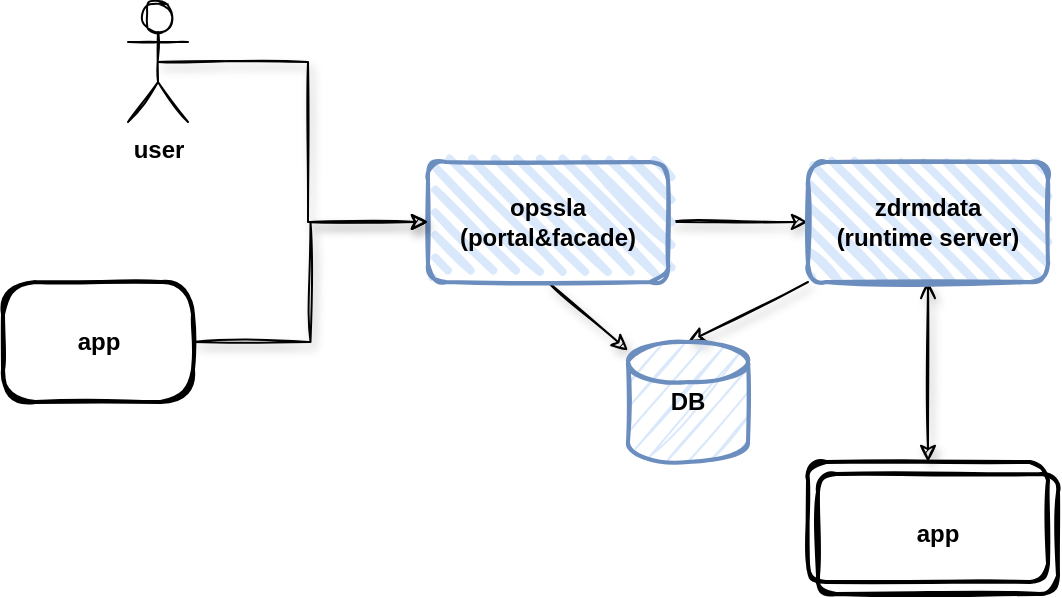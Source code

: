 <mxfile version="13.4.4" type="github" pages="3">
  <diagram id="PEKc1L_drBupShQN1M54" name="Page-2">
    <mxGraphModel dx="946" dy="545" grid="0" gridSize="10" guides="1" tooltips="1" connect="1" arrows="1" fold="1" page="1" pageScale="1" pageWidth="827" pageHeight="1169" math="0" shadow="0">
      <root>
        <mxCell id="YP36jwB_scypkNZuDLBu-0" />
        <mxCell id="YP36jwB_scypkNZuDLBu-1" parent="YP36jwB_scypkNZuDLBu-0" />
        <mxCell id="pvU2TSU-oEgRy-8lBq_r-0" style="edgeStyle=orthogonalEdgeStyle;rounded=0;orthogonalLoop=1;jettySize=auto;html=1;exitX=1;exitY=0.5;exitDx=0;exitDy=0;entryX=0;entryY=0.5;entryDx=0;entryDy=0;shadow=1;sketch=1;" edge="1" parent="YP36jwB_scypkNZuDLBu-1" source="pvU2TSU-oEgRy-8lBq_r-2" target="pvU2TSU-oEgRy-8lBq_r-6">
          <mxGeometry relative="1" as="geometry" />
        </mxCell>
        <mxCell id="pvU2TSU-oEgRy-8lBq_r-1" style="edgeStyle=none;rounded=1;sketch=1;orthogonalLoop=1;jettySize=auto;html=1;exitX=0.5;exitY=1;exitDx=0;exitDy=0;shadow=1;startArrow=none;startFill=0;" edge="1" parent="YP36jwB_scypkNZuDLBu-1" source="pvU2TSU-oEgRy-8lBq_r-2" target="pvU2TSU-oEgRy-8lBq_r-17">
          <mxGeometry relative="1" as="geometry" />
        </mxCell>
        <mxCell id="pvU2TSU-oEgRy-8lBq_r-2" value="&lt;b&gt;opssla&lt;br&gt;(portal&amp;amp;facade)&lt;/b&gt;" style="rounded=1;whiteSpace=wrap;html=1;strokeWidth=2;fillWeight=4;hachureGap=8;hachureAngle=45;sketch=1;fillColor=#dae8fc;strokeColor=#6c8ebf;" vertex="1" parent="YP36jwB_scypkNZuDLBu-1">
          <mxGeometry x="270" y="230" width="120" height="60" as="geometry" />
        </mxCell>
        <mxCell id="pvU2TSU-oEgRy-8lBq_r-3" style="edgeStyle=orthogonalEdgeStyle;rounded=0;orthogonalLoop=1;jettySize=auto;html=1;exitX=0.5;exitY=1;exitDx=0;exitDy=0;entryX=0.5;entryY=0;entryDx=0;entryDy=0;startArrow=open;startFill=0;shadow=1;sketch=1;" edge="1" parent="YP36jwB_scypkNZuDLBu-1" source="pvU2TSU-oEgRy-8lBq_r-6" target="pvU2TSU-oEgRy-8lBq_r-7">
          <mxGeometry relative="1" as="geometry" />
        </mxCell>
        <mxCell id="pvU2TSU-oEgRy-8lBq_r-5" style="edgeStyle=none;rounded=1;sketch=1;orthogonalLoop=1;jettySize=auto;html=1;exitX=0;exitY=1;exitDx=0;exitDy=0;entryX=0.5;entryY=0;entryDx=0;entryDy=0;entryPerimeter=0;shadow=1;startArrow=none;startFill=0;" edge="1" parent="YP36jwB_scypkNZuDLBu-1" source="pvU2TSU-oEgRy-8lBq_r-6" target="pvU2TSU-oEgRy-8lBq_r-17">
          <mxGeometry relative="1" as="geometry" />
        </mxCell>
        <mxCell id="pvU2TSU-oEgRy-8lBq_r-6" value="&lt;b&gt;zdrmdata&lt;br&gt;(runtime server)&lt;/b&gt;" style="rounded=1;whiteSpace=wrap;html=1;strokeWidth=2;fillWeight=4;hachureGap=8;hachureAngle=45;sketch=1;fillColor=#dae8fc;strokeColor=#6c8ebf;" vertex="1" parent="YP36jwB_scypkNZuDLBu-1">
          <mxGeometry x="460" y="230" width="120" height="60" as="geometry" />
        </mxCell>
        <mxCell id="pvU2TSU-oEgRy-8lBq_r-7" value="" style="rounded=1;whiteSpace=wrap;html=1;strokeWidth=2;fillWeight=4;hachureGap=8;hachureAngle=45;sketch=1;fillColor=none;" vertex="1" parent="YP36jwB_scypkNZuDLBu-1">
          <mxGeometry x="460" y="380" width="120" height="60" as="geometry" />
        </mxCell>
        <mxCell id="pvU2TSU-oEgRy-8lBq_r-8" style="edgeStyle=orthogonalEdgeStyle;rounded=0;orthogonalLoop=1;jettySize=auto;html=1;exitX=0.5;exitY=0.5;exitDx=0;exitDy=0;exitPerimeter=0;entryX=0;entryY=0.5;entryDx=0;entryDy=0;shadow=1;sketch=1;" edge="1" parent="YP36jwB_scypkNZuDLBu-1" source="pvU2TSU-oEgRy-8lBq_r-9" target="pvU2TSU-oEgRy-8lBq_r-2">
          <mxGeometry relative="1" as="geometry">
            <mxPoint x="510" y="100" as="targetPoint" />
          </mxGeometry>
        </mxCell>
        <mxCell id="pvU2TSU-oEgRy-8lBq_r-9" value="&lt;b&gt;user&lt;/b&gt;" style="shape=umlActor;verticalLabelPosition=bottom;verticalAlign=top;html=1;outlineConnect=0;sketch=1;" vertex="1" parent="YP36jwB_scypkNZuDLBu-1">
          <mxGeometry x="120" y="150" width="30" height="60" as="geometry" />
        </mxCell>
        <mxCell id="pvU2TSU-oEgRy-8lBq_r-10" style="edgeStyle=orthogonalEdgeStyle;rounded=0;orthogonalLoop=1;jettySize=auto;html=1;exitX=1;exitY=0.5;exitDx=0;exitDy=0;entryX=0;entryY=0.5;entryDx=0;entryDy=0;shadow=1;sketch=1;" edge="1" parent="YP36jwB_scypkNZuDLBu-1" source="pvU2TSU-oEgRy-8lBq_r-11" target="pvU2TSU-oEgRy-8lBq_r-2">
          <mxGeometry relative="1" as="geometry" />
        </mxCell>
        <mxCell id="pvU2TSU-oEgRy-8lBq_r-11" value="&lt;b&gt;app&lt;/b&gt;" style="rounded=1;whiteSpace=wrap;html=1;strokeWidth=2;fillWeight=4;hachureGap=8;hachureAngle=45;sketch=1;fillColor=none;arcSize=27;" vertex="1" parent="YP36jwB_scypkNZuDLBu-1">
          <mxGeometry x="57.5" y="290" width="95" height="60" as="geometry" />
        </mxCell>
        <mxCell id="pvU2TSU-oEgRy-8lBq_r-13" value="&lt;b&gt;app&lt;/b&gt;" style="rounded=1;whiteSpace=wrap;html=1;strokeWidth=2;fillWeight=4;hachureGap=8;hachureAngle=45;sketch=1;fillColor=none;" vertex="1" parent="YP36jwB_scypkNZuDLBu-1">
          <mxGeometry x="465" y="386" width="120" height="60" as="geometry" />
        </mxCell>
        <mxCell id="pvU2TSU-oEgRy-8lBq_r-17" value="&lt;b&gt;DB&lt;/b&gt;" style="strokeWidth=2;html=1;shape=mxgraph.flowchart.database;whiteSpace=wrap;sketch=1;shadow=0;fillColor=#dae8fc;strokeColor=#6c8ebf;" vertex="1" parent="YP36jwB_scypkNZuDLBu-1">
          <mxGeometry x="370" y="320" width="60" height="60" as="geometry" />
        </mxCell>
      </root>
    </mxGraphModel>
  </diagram>
  <diagram id="m0SAfa3_Y6dOKCkV75EI" name="Page-3">
    <mxGraphModel dx="946" dy="545" grid="0" gridSize="10" guides="1" tooltips="1" connect="1" arrows="1" fold="1" page="1" pageScale="1" pageWidth="827" pageHeight="1169" math="0" shadow="0">
      <root>
        <mxCell id="biFO-zmuXHS4rhTJh73v-0" />
        <mxCell id="biFO-zmuXHS4rhTJh73v-1" parent="biFO-zmuXHS4rhTJh73v-0" />
        <mxCell id="1oUaTdBdwfrPtNK_WQy2-0" style="edgeStyle=orthogonalEdgeStyle;rounded=0;orthogonalLoop=1;jettySize=auto;html=1;exitX=1;exitY=0.5;exitDx=0;exitDy=0;entryX=0;entryY=0.5;entryDx=0;entryDy=0;shadow=1;sketch=1;" edge="1" parent="biFO-zmuXHS4rhTJh73v-1" source="1oUaTdBdwfrPtNK_WQy2-1" target="1oUaTdBdwfrPtNK_WQy2-3">
          <mxGeometry relative="1" as="geometry" />
        </mxCell>
        <mxCell id="uHUoh7Vm9FFsaxpUl9q6-2" style="edgeStyle=none;rounded=1;sketch=1;orthogonalLoop=1;jettySize=auto;html=1;exitX=0.5;exitY=1;exitDx=0;exitDy=0;shadow=1;startArrow=none;startFill=0;" edge="1" parent="biFO-zmuXHS4rhTJh73v-1" source="1oUaTdBdwfrPtNK_WQy2-1" target="uHUoh7Vm9FFsaxpUl9q6-0">
          <mxGeometry relative="1" as="geometry" />
        </mxCell>
        <mxCell id="1oUaTdBdwfrPtNK_WQy2-1" value="&lt;b&gt;opssla&lt;br&gt;(portal&amp;amp;facade)&lt;/b&gt;" style="rounded=1;whiteSpace=wrap;html=1;strokeWidth=2;fillWeight=4;hachureGap=8;hachureAngle=45;sketch=1;fillColor=#dae8fc;strokeColor=#6c8ebf;" vertex="1" parent="biFO-zmuXHS4rhTJh73v-1">
          <mxGeometry x="270" y="230" width="120" height="60" as="geometry" />
        </mxCell>
        <mxCell id="1oUaTdBdwfrPtNK_WQy2-2" style="edgeStyle=orthogonalEdgeStyle;rounded=0;orthogonalLoop=1;jettySize=auto;html=1;exitX=0.5;exitY=1;exitDx=0;exitDy=0;entryX=0.5;entryY=0;entryDx=0;entryDy=0;startArrow=open;startFill=0;shadow=1;sketch=1;" edge="1" parent="biFO-zmuXHS4rhTJh73v-1" source="1oUaTdBdwfrPtNK_WQy2-3" target="1oUaTdBdwfrPtNK_WQy2-4">
          <mxGeometry relative="1" as="geometry" />
        </mxCell>
        <mxCell id="sEJwYycIz2o_o_bBrH6n-0" style="edgeStyle=orthogonalEdgeStyle;rounded=0;orthogonalLoop=1;jettySize=auto;html=1;exitX=1;exitY=0.5;exitDx=0;exitDy=0;entryX=0;entryY=0.5;entryDx=0;entryDy=0;startArrow=none;startFill=0;shadow=1;sketch=1;" edge="1" parent="biFO-zmuXHS4rhTJh73v-1" source="1oUaTdBdwfrPtNK_WQy2-3" target="1oUaTdBdwfrPtNK_WQy2-9">
          <mxGeometry relative="1" as="geometry" />
        </mxCell>
        <mxCell id="uHUoh7Vm9FFsaxpUl9q6-1" style="edgeStyle=none;rounded=1;sketch=1;orthogonalLoop=1;jettySize=auto;html=1;exitX=0;exitY=1;exitDx=0;exitDy=0;entryX=0.5;entryY=0;entryDx=0;entryDy=0;entryPerimeter=0;shadow=1;startArrow=none;startFill=0;" edge="1" parent="biFO-zmuXHS4rhTJh73v-1" source="1oUaTdBdwfrPtNK_WQy2-3" target="uHUoh7Vm9FFsaxpUl9q6-0">
          <mxGeometry relative="1" as="geometry" />
        </mxCell>
        <mxCell id="1oUaTdBdwfrPtNK_WQy2-3" value="&lt;b&gt;zdrmdata&lt;br&gt;(runtime server)&lt;/b&gt;" style="rounded=1;whiteSpace=wrap;html=1;strokeWidth=2;fillWeight=4;hachureGap=8;hachureAngle=45;sketch=1;fillColor=#dae8fc;strokeColor=#6c8ebf;" vertex="1" parent="biFO-zmuXHS4rhTJh73v-1">
          <mxGeometry x="460" y="230" width="120" height="60" as="geometry" />
        </mxCell>
        <mxCell id="1oUaTdBdwfrPtNK_WQy2-4" value="" style="rounded=1;whiteSpace=wrap;html=1;strokeWidth=2;fillWeight=4;hachureGap=8;hachureAngle=45;sketch=1;fillColor=none;" vertex="1" parent="biFO-zmuXHS4rhTJh73v-1">
          <mxGeometry x="460" y="380" width="120" height="60" as="geometry" />
        </mxCell>
        <mxCell id="1oUaTdBdwfrPtNK_WQy2-5" style="edgeStyle=orthogonalEdgeStyle;rounded=0;orthogonalLoop=1;jettySize=auto;html=1;exitX=0.5;exitY=0.5;exitDx=0;exitDy=0;exitPerimeter=0;entryX=0;entryY=0.5;entryDx=0;entryDy=0;shadow=1;sketch=1;" edge="1" parent="biFO-zmuXHS4rhTJh73v-1" source="1oUaTdBdwfrPtNK_WQy2-6" target="1oUaTdBdwfrPtNK_WQy2-1">
          <mxGeometry relative="1" as="geometry">
            <mxPoint x="510" y="100" as="targetPoint" />
          </mxGeometry>
        </mxCell>
        <mxCell id="1oUaTdBdwfrPtNK_WQy2-6" value="&lt;b&gt;user&lt;/b&gt;" style="shape=umlActor;verticalLabelPosition=bottom;verticalAlign=top;html=1;outlineConnect=0;sketch=1;" vertex="1" parent="biFO-zmuXHS4rhTJh73v-1">
          <mxGeometry x="120" y="150" width="30" height="60" as="geometry" />
        </mxCell>
        <mxCell id="1oUaTdBdwfrPtNK_WQy2-7" style="edgeStyle=orthogonalEdgeStyle;rounded=0;orthogonalLoop=1;jettySize=auto;html=1;exitX=1;exitY=0.5;exitDx=0;exitDy=0;entryX=0;entryY=0.5;entryDx=0;entryDy=0;shadow=1;sketch=1;" edge="1" parent="biFO-zmuXHS4rhTJh73v-1" source="1oUaTdBdwfrPtNK_WQy2-8" target="1oUaTdBdwfrPtNK_WQy2-1">
          <mxGeometry relative="1" as="geometry" />
        </mxCell>
        <mxCell id="1oUaTdBdwfrPtNK_WQy2-8" value="&lt;b&gt;app&lt;/b&gt;" style="rounded=1;whiteSpace=wrap;html=1;strokeWidth=2;fillWeight=4;hachureGap=8;hachureAngle=45;sketch=1;fillColor=none;arcSize=27;" vertex="1" parent="biFO-zmuXHS4rhTJh73v-1">
          <mxGeometry x="57.5" y="290" width="95" height="60" as="geometry" />
        </mxCell>
        <mxCell id="1oUaTdBdwfrPtNK_WQy2-9" value="&lt;b&gt;registry&lt;/b&gt;" style="rounded=1;whiteSpace=wrap;html=1;strokeWidth=2;fillWeight=4;hachureGap=8;hachureAngle=45;sketch=1;fillColor=#dae8fc;strokeColor=#6c8ebf;" vertex="1" parent="biFO-zmuXHS4rhTJh73v-1">
          <mxGeometry x="630" y="230" width="120" height="60" as="geometry" />
        </mxCell>
        <mxCell id="sEJwYycIz2o_o_bBrH6n-2" value="&lt;b&gt;app&lt;/b&gt;" style="rounded=1;whiteSpace=wrap;html=1;strokeWidth=2;fillWeight=4;hachureGap=8;hachureAngle=45;sketch=1;fillColor=none;" vertex="1" parent="biFO-zmuXHS4rhTJh73v-1">
          <mxGeometry x="465" y="386" width="120" height="60" as="geometry" />
        </mxCell>
        <mxCell id="sEJwYycIz2o_o_bBrH6n-6" style="orthogonalLoop=1;jettySize=auto;html=1;exitX=0.5;exitY=0;exitDx=0;exitDy=0;entryX=0.5;entryY=1;entryDx=0;entryDy=0;startArrow=classic;startFill=1;rounded=1;shadow=1;sketch=1;" edge="1" parent="biFO-zmuXHS4rhTJh73v-1" source="sEJwYycIz2o_o_bBrH6n-3" target="1oUaTdBdwfrPtNK_WQy2-9">
          <mxGeometry relative="1" as="geometry" />
        </mxCell>
        <mxCell id="sEJwYycIz2o_o_bBrH6n-3" value="" style="rounded=1;whiteSpace=wrap;html=1;strokeWidth=2;fillWeight=4;hachureGap=8;hachureAngle=45;sketch=1;fillColor=none;" vertex="1" parent="biFO-zmuXHS4rhTJh73v-1">
          <mxGeometry x="630" y="380" width="120" height="60" as="geometry" />
        </mxCell>
        <mxCell id="sEJwYycIz2o_o_bBrH6n-4" value="&lt;b&gt;app&lt;br&gt;(旧sdk)&lt;/b&gt;" style="rounded=1;whiteSpace=wrap;html=1;strokeWidth=2;fillWeight=4;hachureGap=8;hachureAngle=45;sketch=1;fillColor=none;" vertex="1" parent="biFO-zmuXHS4rhTJh73v-1">
          <mxGeometry x="636" y="386" width="120" height="60" as="geometry" />
        </mxCell>
        <mxCell id="uHUoh7Vm9FFsaxpUl9q6-0" value="&lt;b&gt;DB&lt;/b&gt;" style="strokeWidth=2;html=1;shape=mxgraph.flowchart.database;whiteSpace=wrap;sketch=1;shadow=0;fillColor=#dae8fc;strokeColor=#6c8ebf;" vertex="1" parent="biFO-zmuXHS4rhTJh73v-1">
          <mxGeometry x="370" y="320" width="60" height="60" as="geometry" />
        </mxCell>
      </root>
    </mxGraphModel>
  </diagram>
  <diagram id="ldlxvWJ0ce-rd2x8HpPy" name="Page-4">
    <mxGraphModel dx="946" dy="545" grid="0" gridSize="10" guides="1" tooltips="1" connect="1" arrows="1" fold="1" page="0" pageScale="1" pageWidth="827" pageHeight="1169" math="0" shadow="0">
      <root>
        <mxCell id="q5ezSb7v5aVORI_mwJbG-0" />
        <mxCell id="q5ezSb7v5aVORI_mwJbG-1" parent="q5ezSb7v5aVORI_mwJbG-0" />
        <mxCell id="knu5-bbV426q5lI1CqQS-23" value="" style="rounded=0;whiteSpace=wrap;html=1;shadow=0;sketch=1;" vertex="1" parent="q5ezSb7v5aVORI_mwJbG-1">
          <mxGeometry x="530" y="350" width="350" height="190" as="geometry" />
        </mxCell>
        <mxCell id="knu5-bbV426q5lI1CqQS-20" value="" style="rounded=0;whiteSpace=wrap;html=1;shadow=0;sketch=1;" vertex="1" parent="q5ezSb7v5aVORI_mwJbG-1">
          <mxGeometry x="530" y="90" width="350" height="190" as="geometry" />
        </mxCell>
        <mxCell id="knu5-bbV426q5lI1CqQS-0" style="rounded=0;orthogonalLoop=1;jettySize=auto;html=1;exitX=1;exitY=0.25;exitDx=0;exitDy=0;entryX=0;entryY=0.5;entryDx=0;entryDy=0;shadow=1;sketch=1;" edge="1" parent="q5ezSb7v5aVORI_mwJbG-1" source="knu5-bbV426q5lI1CqQS-2" target="knu5-bbV426q5lI1CqQS-6">
          <mxGeometry relative="1" as="geometry" />
        </mxCell>
        <mxCell id="knu5-bbV426q5lI1CqQS-1" style="edgeStyle=none;rounded=1;sketch=1;orthogonalLoop=1;jettySize=auto;html=1;exitX=0.5;exitY=1;exitDx=0;exitDy=0;shadow=1;startArrow=none;startFill=0;" edge="1" parent="q5ezSb7v5aVORI_mwJbG-1" source="knu5-bbV426q5lI1CqQS-2" target="knu5-bbV426q5lI1CqQS-17">
          <mxGeometry relative="1" as="geometry" />
        </mxCell>
        <mxCell id="knu5-bbV426q5lI1CqQS-22" style="edgeStyle=none;rounded=1;sketch=1;orthogonalLoop=1;jettySize=auto;html=1;exitX=1;exitY=0.25;exitDx=0;exitDy=0;entryX=0;entryY=0.5;entryDx=0;entryDy=0;shadow=1;startArrow=none;startFill=0;" edge="1" parent="q5ezSb7v5aVORI_mwJbG-1" source="knu5-bbV426q5lI1CqQS-2" target="knu5-bbV426q5lI1CqQS-18">
          <mxGeometry relative="1" as="geometry" />
        </mxCell>
        <mxCell id="knu5-bbV426q5lI1CqQS-28" style="edgeStyle=none;rounded=1;sketch=1;orthogonalLoop=1;jettySize=auto;html=1;exitX=1;exitY=0.75;exitDx=0;exitDy=0;entryX=0;entryY=0.5;entryDx=0;entryDy=0;shadow=1;startArrow=none;startFill=0;" edge="1" parent="q5ezSb7v5aVORI_mwJbG-1" source="knu5-bbV426q5lI1CqQS-2" target="knu5-bbV426q5lI1CqQS-24">
          <mxGeometry relative="1" as="geometry" />
        </mxCell>
        <mxCell id="knu5-bbV426q5lI1CqQS-29" style="edgeStyle=none;rounded=1;sketch=1;orthogonalLoop=1;jettySize=auto;html=1;exitX=1;exitY=0.75;exitDx=0;exitDy=0;entryX=0;entryY=0;entryDx=0;entryDy=0;shadow=1;startArrow=none;startFill=0;" edge="1" parent="q5ezSb7v5aVORI_mwJbG-1" source="knu5-bbV426q5lI1CqQS-2" target="knu5-bbV426q5lI1CqQS-25">
          <mxGeometry relative="1" as="geometry" />
        </mxCell>
        <mxCell id="knu5-bbV426q5lI1CqQS-2" value="&lt;b&gt;opssla&lt;br&gt;(portal&amp;amp;facade)&lt;/b&gt;" style="rounded=1;whiteSpace=wrap;html=1;strokeWidth=2;fillWeight=4;hachureGap=8;hachureAngle=45;sketch=1;fillColor=#dae8fc;strokeColor=#6c8ebf;" vertex="1" parent="q5ezSb7v5aVORI_mwJbG-1">
          <mxGeometry x="270" y="230" width="120" height="60" as="geometry" />
        </mxCell>
        <mxCell id="knu5-bbV426q5lI1CqQS-5" style="edgeStyle=none;rounded=1;sketch=1;orthogonalLoop=1;jettySize=auto;html=1;exitX=0;exitY=0.75;exitDx=0;exitDy=0;entryX=0.5;entryY=0;entryDx=0;entryDy=0;entryPerimeter=0;shadow=1;startArrow=none;startFill=0;" edge="1" parent="q5ezSb7v5aVORI_mwJbG-1" source="knu5-bbV426q5lI1CqQS-6" target="knu5-bbV426q5lI1CqQS-17">
          <mxGeometry relative="1" as="geometry" />
        </mxCell>
        <mxCell id="knu5-bbV426q5lI1CqQS-6" value="&lt;b&gt;zdrmdata&lt;br&gt;(runtime server)&lt;/b&gt;" style="rounded=1;whiteSpace=wrap;html=1;strokeWidth=2;fillWeight=4;hachureGap=8;hachureAngle=45;sketch=1;fillColor=#dae8fc;strokeColor=#6c8ebf;" vertex="1" parent="q5ezSb7v5aVORI_mwJbG-1">
          <mxGeometry x="560" y="120" width="120" height="60" as="geometry" />
        </mxCell>
        <mxCell id="knu5-bbV426q5lI1CqQS-7" value="" style="rounded=1;whiteSpace=wrap;html=1;strokeWidth=2;fillWeight=4;hachureGap=8;hachureAngle=45;sketch=1;fillColor=none;" vertex="1" parent="q5ezSb7v5aVORI_mwJbG-1">
          <mxGeometry x="730" y="123" width="120" height="60" as="geometry" />
        </mxCell>
        <mxCell id="knu5-bbV426q5lI1CqQS-8" style="edgeStyle=orthogonalEdgeStyle;rounded=0;orthogonalLoop=1;jettySize=auto;html=1;exitX=0.5;exitY=0.5;exitDx=0;exitDy=0;exitPerimeter=0;entryX=0;entryY=0.5;entryDx=0;entryDy=0;shadow=1;sketch=1;" edge="1" parent="q5ezSb7v5aVORI_mwJbG-1" source="knu5-bbV426q5lI1CqQS-9" target="knu5-bbV426q5lI1CqQS-2">
          <mxGeometry relative="1" as="geometry">
            <mxPoint x="510" y="100" as="targetPoint" />
          </mxGeometry>
        </mxCell>
        <mxCell id="knu5-bbV426q5lI1CqQS-9" value="&lt;b&gt;user&lt;/b&gt;" style="shape=umlActor;verticalLabelPosition=bottom;verticalAlign=top;html=1;outlineConnect=0;sketch=1;" vertex="1" parent="q5ezSb7v5aVORI_mwJbG-1">
          <mxGeometry x="120" y="150" width="30" height="60" as="geometry" />
        </mxCell>
        <mxCell id="knu5-bbV426q5lI1CqQS-10" style="edgeStyle=orthogonalEdgeStyle;rounded=0;orthogonalLoop=1;jettySize=auto;html=1;exitX=1;exitY=0.5;exitDx=0;exitDy=0;entryX=0;entryY=0.5;entryDx=0;entryDy=0;shadow=1;sketch=1;" edge="1" parent="q5ezSb7v5aVORI_mwJbG-1" source="knu5-bbV426q5lI1CqQS-11" target="knu5-bbV426q5lI1CqQS-2">
          <mxGeometry relative="1" as="geometry" />
        </mxCell>
        <mxCell id="knu5-bbV426q5lI1CqQS-11" value="&lt;b&gt;app&lt;/b&gt;" style="rounded=1;whiteSpace=wrap;html=1;strokeWidth=2;fillWeight=4;hachureGap=8;hachureAngle=45;sketch=1;fillColor=none;arcSize=27;" vertex="1" parent="q5ezSb7v5aVORI_mwJbG-1">
          <mxGeometry x="57.5" y="290" width="95" height="60" as="geometry" />
        </mxCell>
        <mxCell id="knu5-bbV426q5lI1CqQS-32" style="edgeStyle=none;rounded=1;sketch=1;orthogonalLoop=1;jettySize=auto;html=1;exitX=0;exitY=0.5;exitDx=0;exitDy=0;entryX=1;entryY=0.5;entryDx=0;entryDy=0;shadow=1;startArrow=none;startFill=0;" edge="1" parent="q5ezSb7v5aVORI_mwJbG-1" source="knu5-bbV426q5lI1CqQS-13" target="knu5-bbV426q5lI1CqQS-6">
          <mxGeometry relative="1" as="geometry" />
        </mxCell>
        <mxCell id="knu5-bbV426q5lI1CqQS-13" value="&lt;b&gt;app&lt;/b&gt;" style="rounded=1;whiteSpace=wrap;html=1;strokeWidth=2;fillWeight=4;hachureGap=8;hachureAngle=45;sketch=1;fillColor=none;" vertex="1" parent="q5ezSb7v5aVORI_mwJbG-1">
          <mxGeometry x="736" y="117" width="120" height="60" as="geometry" />
        </mxCell>
        <mxCell id="knu5-bbV426q5lI1CqQS-17" value="&lt;b&gt;DB&lt;/b&gt;" style="strokeWidth=2;html=1;shape=mxgraph.flowchart.database;whiteSpace=wrap;sketch=1;shadow=0;fillColor=#dae8fc;strokeColor=#6c8ebf;" vertex="1" parent="q5ezSb7v5aVORI_mwJbG-1">
          <mxGeometry x="360" y="320" width="60" height="60" as="geometry" />
        </mxCell>
        <mxCell id="knu5-bbV426q5lI1CqQS-21" style="edgeStyle=none;rounded=1;sketch=1;orthogonalLoop=1;jettySize=auto;html=1;exitX=0;exitY=1;exitDx=0;exitDy=0;shadow=1;startArrow=none;startFill=0;" edge="1" parent="q5ezSb7v5aVORI_mwJbG-1" source="knu5-bbV426q5lI1CqQS-18">
          <mxGeometry relative="1" as="geometry">
            <mxPoint x="390" y="320" as="targetPoint" />
          </mxGeometry>
        </mxCell>
        <mxCell id="knu5-bbV426q5lI1CqQS-18" value="&lt;b&gt;zdrmdata&lt;br&gt;(runtime server)&lt;/b&gt;" style="rounded=1;whiteSpace=wrap;html=1;strokeWidth=2;fillWeight=4;hachureGap=8;hachureAngle=45;sketch=1;fillColor=#dae8fc;strokeColor=#6c8ebf;" vertex="1" parent="q5ezSb7v5aVORI_mwJbG-1">
          <mxGeometry x="560" y="200" width="120" height="60" as="geometry" />
        </mxCell>
        <mxCell id="knu5-bbV426q5lI1CqQS-26" style="edgeStyle=none;rounded=1;sketch=1;orthogonalLoop=1;jettySize=auto;html=1;exitX=0;exitY=0.5;exitDx=0;exitDy=0;entryX=1.017;entryY=0.7;entryDx=0;entryDy=0;entryPerimeter=0;shadow=1;startArrow=none;startFill=0;" edge="1" parent="q5ezSb7v5aVORI_mwJbG-1" source="knu5-bbV426q5lI1CqQS-24" target="knu5-bbV426q5lI1CqQS-17">
          <mxGeometry relative="1" as="geometry" />
        </mxCell>
        <mxCell id="knu5-bbV426q5lI1CqQS-24" value="&lt;b&gt;zdrmdata&lt;br&gt;(runtime server)&lt;/b&gt;" style="rounded=1;whiteSpace=wrap;html=1;strokeWidth=2;fillWeight=4;hachureGap=8;hachureAngle=45;sketch=1;fillColor=#dae8fc;strokeColor=#6c8ebf;" vertex="1" parent="q5ezSb7v5aVORI_mwJbG-1">
          <mxGeometry x="560" y="380" width="120" height="60" as="geometry" />
        </mxCell>
        <mxCell id="knu5-bbV426q5lI1CqQS-27" style="edgeStyle=none;rounded=1;sketch=1;orthogonalLoop=1;jettySize=auto;html=1;exitX=0;exitY=0.5;exitDx=0;exitDy=0;shadow=1;startArrow=none;startFill=0;" edge="1" parent="q5ezSb7v5aVORI_mwJbG-1" source="knu5-bbV426q5lI1CqQS-25">
          <mxGeometry relative="1" as="geometry">
            <mxPoint x="420" y="360" as="targetPoint" />
          </mxGeometry>
        </mxCell>
        <mxCell id="knu5-bbV426q5lI1CqQS-25" value="&lt;b&gt;zdrmdata&lt;br&gt;(runtime server)&lt;/b&gt;" style="rounded=1;whiteSpace=wrap;html=1;strokeWidth=2;fillWeight=4;hachureGap=8;hachureAngle=45;sketch=1;fillColor=#dae8fc;strokeColor=#6c8ebf;" vertex="1" parent="q5ezSb7v5aVORI_mwJbG-1">
          <mxGeometry x="560" y="460" width="120" height="60" as="geometry" />
        </mxCell>
        <mxCell id="knu5-bbV426q5lI1CqQS-30" value="ZoneB" style="text;html=1;strokeColor=none;fillColor=none;align=center;verticalAlign=middle;whiteSpace=wrap;rounded=0;shadow=0;sketch=1;" vertex="1" parent="q5ezSb7v5aVORI_mwJbG-1">
          <mxGeometry x="696" y="542" width="40" height="20" as="geometry" />
        </mxCell>
        <mxCell id="knu5-bbV426q5lI1CqQS-31" value="ZoneA" style="text;html=1;strokeColor=none;fillColor=none;align=center;verticalAlign=middle;whiteSpace=wrap;rounded=0;shadow=0;sketch=1;" vertex="1" parent="q5ezSb7v5aVORI_mwJbG-1">
          <mxGeometry x="693" y="284" width="40" height="20" as="geometry" />
        </mxCell>
        <mxCell id="knu5-bbV426q5lI1CqQS-35" style="edgeStyle=none;rounded=1;sketch=1;orthogonalLoop=1;jettySize=auto;html=1;exitX=0;exitY=0.5;exitDx=0;exitDy=0;entryX=1;entryY=0.5;entryDx=0;entryDy=0;shadow=1;startArrow=none;startFill=0;" edge="1" parent="q5ezSb7v5aVORI_mwJbG-1" source="knu5-bbV426q5lI1CqQS-33" target="knu5-bbV426q5lI1CqQS-18">
          <mxGeometry relative="1" as="geometry" />
        </mxCell>
        <mxCell id="knu5-bbV426q5lI1CqQS-33" value="" style="rounded=1;whiteSpace=wrap;html=1;strokeWidth=2;fillWeight=4;hachureGap=8;hachureAngle=45;sketch=1;fillColor=none;" vertex="1" parent="q5ezSb7v5aVORI_mwJbG-1">
          <mxGeometry x="727" y="206" width="120" height="60" as="geometry" />
        </mxCell>
        <mxCell id="knu5-bbV426q5lI1CqQS-34" value="&lt;b&gt;app&lt;/b&gt;" style="rounded=1;whiteSpace=wrap;html=1;strokeWidth=2;fillWeight=4;hachureGap=8;hachureAngle=45;sketch=1;fillColor=none;" vertex="1" parent="q5ezSb7v5aVORI_mwJbG-1">
          <mxGeometry x="733" y="200" width="120" height="60" as="geometry" />
        </mxCell>
        <mxCell id="knu5-bbV426q5lI1CqQS-40" style="edgeStyle=none;rounded=1;sketch=1;orthogonalLoop=1;jettySize=auto;html=1;exitX=0;exitY=0.5;exitDx=0;exitDy=0;entryX=1;entryY=0.5;entryDx=0;entryDy=0;shadow=1;startArrow=none;startFill=0;" edge="1" parent="q5ezSb7v5aVORI_mwJbG-1" source="knu5-bbV426q5lI1CqQS-36" target="knu5-bbV426q5lI1CqQS-24">
          <mxGeometry relative="1" as="geometry" />
        </mxCell>
        <mxCell id="knu5-bbV426q5lI1CqQS-36" value="" style="rounded=1;whiteSpace=wrap;html=1;strokeWidth=2;fillWeight=4;hachureGap=8;hachureAngle=45;sketch=1;fillColor=none;" vertex="1" parent="q5ezSb7v5aVORI_mwJbG-1">
          <mxGeometry x="730" y="382" width="120" height="60" as="geometry" />
        </mxCell>
        <mxCell id="knu5-bbV426q5lI1CqQS-37" value="&lt;b&gt;app&lt;/b&gt;" style="rounded=1;whiteSpace=wrap;html=1;strokeWidth=2;fillWeight=4;hachureGap=8;hachureAngle=45;sketch=1;fillColor=none;" vertex="1" parent="q5ezSb7v5aVORI_mwJbG-1">
          <mxGeometry x="736" y="376" width="120" height="60" as="geometry" />
        </mxCell>
        <mxCell id="knu5-bbV426q5lI1CqQS-41" style="edgeStyle=none;rounded=1;sketch=1;orthogonalLoop=1;jettySize=auto;html=1;exitX=0;exitY=0.5;exitDx=0;exitDy=0;entryX=1;entryY=0.5;entryDx=0;entryDy=0;shadow=1;startArrow=none;startFill=0;" edge="1" parent="q5ezSb7v5aVORI_mwJbG-1" source="knu5-bbV426q5lI1CqQS-38" target="knu5-bbV426q5lI1CqQS-25">
          <mxGeometry relative="1" as="geometry" />
        </mxCell>
        <mxCell id="knu5-bbV426q5lI1CqQS-38" value="" style="rounded=1;whiteSpace=wrap;html=1;strokeWidth=2;fillWeight=4;hachureGap=8;hachureAngle=45;sketch=1;fillColor=none;" vertex="1" parent="q5ezSb7v5aVORI_mwJbG-1">
          <mxGeometry x="727" y="465" width="120" height="60" as="geometry" />
        </mxCell>
        <mxCell id="knu5-bbV426q5lI1CqQS-39" value="&lt;b&gt;app&lt;/b&gt;" style="rounded=1;whiteSpace=wrap;html=1;strokeWidth=2;fillWeight=4;hachureGap=8;hachureAngle=45;sketch=1;fillColor=none;" vertex="1" parent="q5ezSb7v5aVORI_mwJbG-1">
          <mxGeometry x="733" y="459" width="120" height="60" as="geometry" />
        </mxCell>
      </root>
    </mxGraphModel>
  </diagram>
</mxfile>
